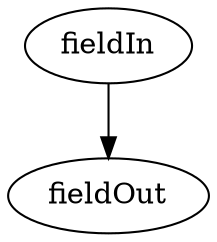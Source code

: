 strict digraph "" {
	fieldOut	 [complexity=0,
		importance=0.300000190735,
		rank=0.0];
	fieldIn	 [complexity=2,
		importance=0.5,
		rank=0.25];
	fieldIn -> fieldOut;
}
